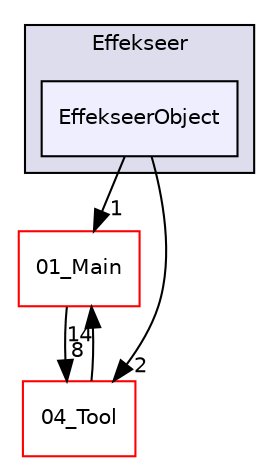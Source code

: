digraph "C:/HAL/PG関係/03_作成プログラム/03_HAL授業/就職作品/Project/source/05_Resource/Effekseer/EffekseerObject" {
  compound=true
  node [ fontsize="10", fontname="Helvetica"];
  edge [ labelfontsize="10", labelfontname="Helvetica"];
  subgraph clusterdir_6e77499bbfecef85f448323d33298e28 {
    graph [ bgcolor="#ddddee", pencolor="black", label="Effekseer" fontname="Helvetica", fontsize="10", URL="dir_6e77499bbfecef85f448323d33298e28.html"]
  dir_c5f77e79009d2c4119ecececa3988621 [shape=box, label="EffekseerObject", style="filled", fillcolor="#eeeeff", pencolor="black", URL="dir_c5f77e79009d2c4119ecececa3988621.html"];
  }
  dir_b2ee2f4b37d8460d9f5246ffd8c74e11 [shape=box label="01_Main" fillcolor="white" style="filled" color="red" URL="dir_b2ee2f4b37d8460d9f5246ffd8c74e11.html"];
  dir_48bb4aacea20c6a8378e1408d864b090 [shape=box label="04_Tool" fillcolor="white" style="filled" color="red" URL="dir_48bb4aacea20c6a8378e1408d864b090.html"];
  dir_c5f77e79009d2c4119ecececa3988621->dir_b2ee2f4b37d8460d9f5246ffd8c74e11 [headlabel="1", labeldistance=1.5 headhref="dir_000162_000001.html"];
  dir_c5f77e79009d2c4119ecececa3988621->dir_48bb4aacea20c6a8378e1408d864b090 [headlabel="2", labeldistance=1.5 headhref="dir_000162_000080.html"];
  dir_b2ee2f4b37d8460d9f5246ffd8c74e11->dir_48bb4aacea20c6a8378e1408d864b090 [headlabel="8", labeldistance=1.5 headhref="dir_000001_000080.html"];
  dir_48bb4aacea20c6a8378e1408d864b090->dir_b2ee2f4b37d8460d9f5246ffd8c74e11 [headlabel="14", labeldistance=1.5 headhref="dir_000080_000001.html"];
}
